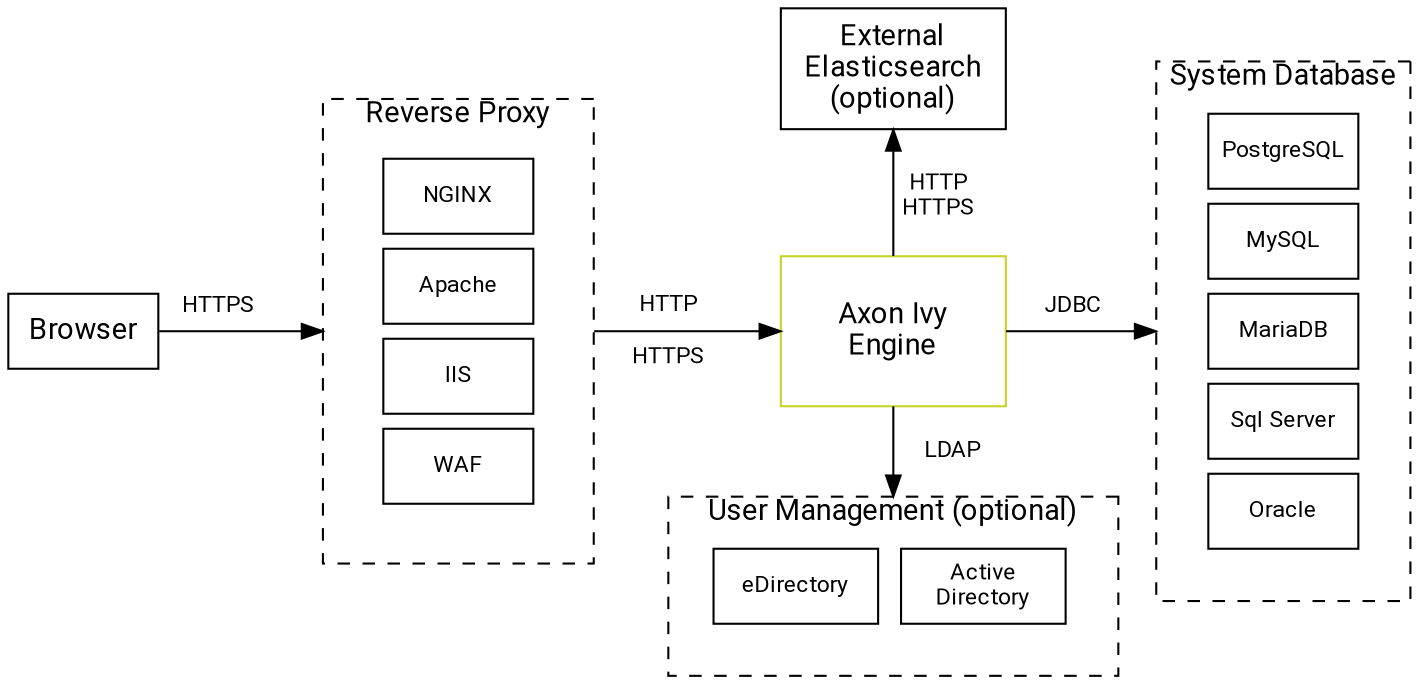 digraph overview {
  layout=neato;
  node [shape=box, fontname="Roboto,Helvetica Neue,Arial,sans-serif", fixedsize="true", margin=0]; 
  
  /* nodes */
  browser         [ label="Browser",                   pos="0,2.5!", width="1"];

  frontendServers [label="Reverse Proxy",              pos="2.5,2.5!", height="3.1", width="1.8", style="dashed", fontcolor="black", labelloc="t"];
  frontendNginx   [label="NGINX",                      pos="2.5,3.4!", height="0.5", width="1.0", fontsize=11];
  frontendApache  [label="Apache",                     pos="2.5,2.8!", height="0.5", width="1.0", fontsize=11];
  frontendIIS     [label="IIS",                        pos="2.5,2.2!", height="0.5", width="1.0", fontsize=11];
  frontendWAF     [label="WAF",                        pos="2.5,1.6!", height="0.5", width="1.0", fontsize=11];
 
  engine          [label="Axon Ivy\nEngine",           pos="5.40,2.5!", height="1.0", width="1.5", color="#C7D426", fontcolor="black"];
  
  userManagement  [label="User Management (optional)", pos="5.40,0.8!", height="1.2", width="3.0" style="dashed" fontcolor="black" labelloc="t"];
  eDirectory      [label="eDirectory",                 pos="4.75,0.8!", height="0.5", width="1.1", fontsize=11];
  activeDirectory [label="Active\nDirectory",          pos="6.00,0.8!", height="0.5", width="1.1", fontsize=11];

  systemdb        [label="System Database",            pos="8.00,2.5!", height="3.6", width="1.7", style="dashed" fontcolor="black" labelloc="t"]
  postgres        [label="PostgreSQL",                 pos="8.00,3.7!", height="0.5", width="1.0", fontsize=11]
  mysql           [label="MySQL",                      pos="8.00,3.1!", height="0.5", width="1.0", fontsize=11]
  mariadb         [label="MariaDB",                    pos="8.00,2.5!", height="0.5", width="1.0", fontsize=11]
  mssql           [label="Sql Server",                 pos="8.00,1.9!", height="0.5", width="1.0", fontsize=11]
  oracle          [label="Oracle",                     pos="8.00,1.3!", height="0.5", width="1.0", fontsize=11]

  elasticsearch [ label="External\nElasticsearch\n(optional)", pos="5.4,4.25!", height="0.8" width="1.5"]

  /* edges */
  browser -> frontendServers;
  frontendServers -> engine;
  engine -> userManagement;
  engine -> systemdb;
  engine -> elasticsearch;

   /* edge labels */  
  browser_frontendServers [ label="HTTPS\n \n ",   pos = "0.9,2.5!", shape=none, fillcolor=none, fontcolor=black, fontsize=11];
  frontendServers_engine [ label="HTTP\n\nHTTPS" , pos = "3.9,2.5!", shape=none, fillcolor=none, fontcolor=black, fontsize=11];
  engine_userManagement [ label="LDAP",            pos = "5.8,1.7!", shape=none, fillcolor=none, fontcolor=black, fontsize=11];
  engine_systemdb [ label="JDBC\n \n ",            pos = "6.6,2.5!", shape=none, fillcolor=none, fontcolor=black, fontsize=11];
  engine_elasticsearch [label="HTTP\nHTTPS",       pos = "5.7,3.4!", shape=none, fillcolor=none, fontcolor=black, fontsize=11];
  
}